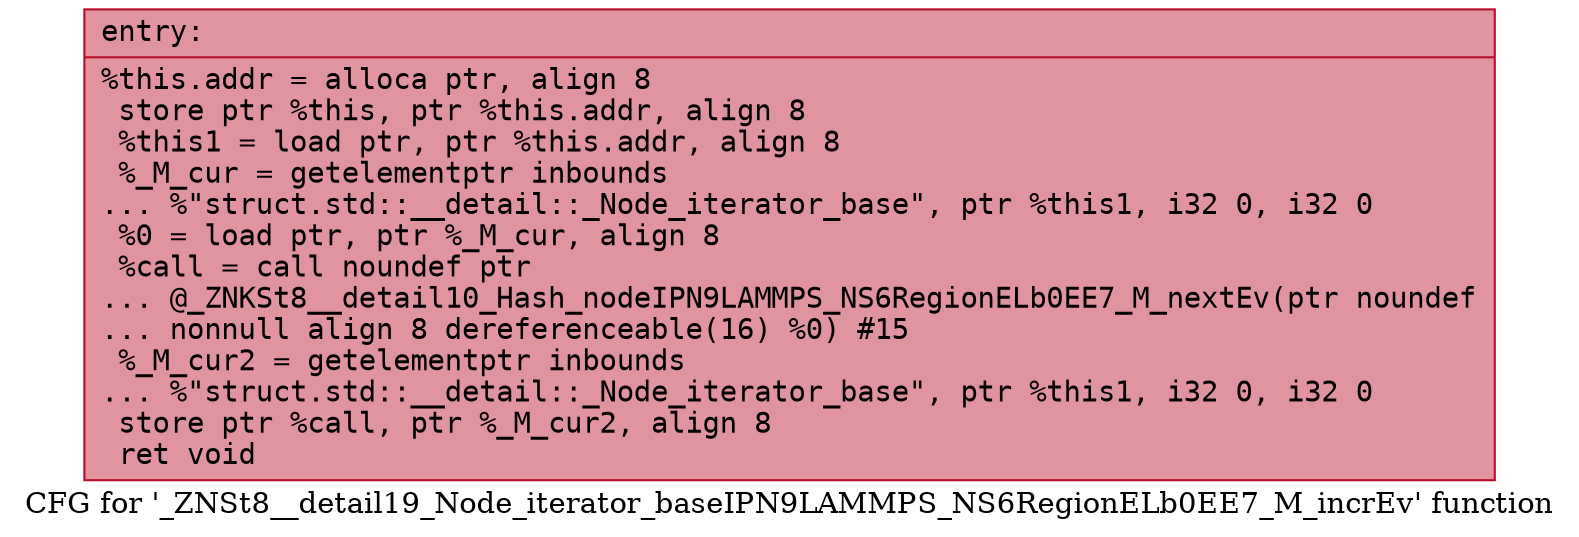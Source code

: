 digraph "CFG for '_ZNSt8__detail19_Node_iterator_baseIPN9LAMMPS_NS6RegionELb0EE7_M_incrEv' function" {
	label="CFG for '_ZNSt8__detail19_Node_iterator_baseIPN9LAMMPS_NS6RegionELb0EE7_M_incrEv' function";

	Node0x561837f0ca60 [shape=record,color="#b70d28ff", style=filled, fillcolor="#b70d2870" fontname="Courier",label="{entry:\l|  %this.addr = alloca ptr, align 8\l  store ptr %this, ptr %this.addr, align 8\l  %this1 = load ptr, ptr %this.addr, align 8\l  %_M_cur = getelementptr inbounds\l... %\"struct.std::__detail::_Node_iterator_base\", ptr %this1, i32 0, i32 0\l  %0 = load ptr, ptr %_M_cur, align 8\l  %call = call noundef ptr\l... @_ZNKSt8__detail10_Hash_nodeIPN9LAMMPS_NS6RegionELb0EE7_M_nextEv(ptr noundef\l... nonnull align 8 dereferenceable(16) %0) #15\l  %_M_cur2 = getelementptr inbounds\l... %\"struct.std::__detail::_Node_iterator_base\", ptr %this1, i32 0, i32 0\l  store ptr %call, ptr %_M_cur2, align 8\l  ret void\l}"];
}
